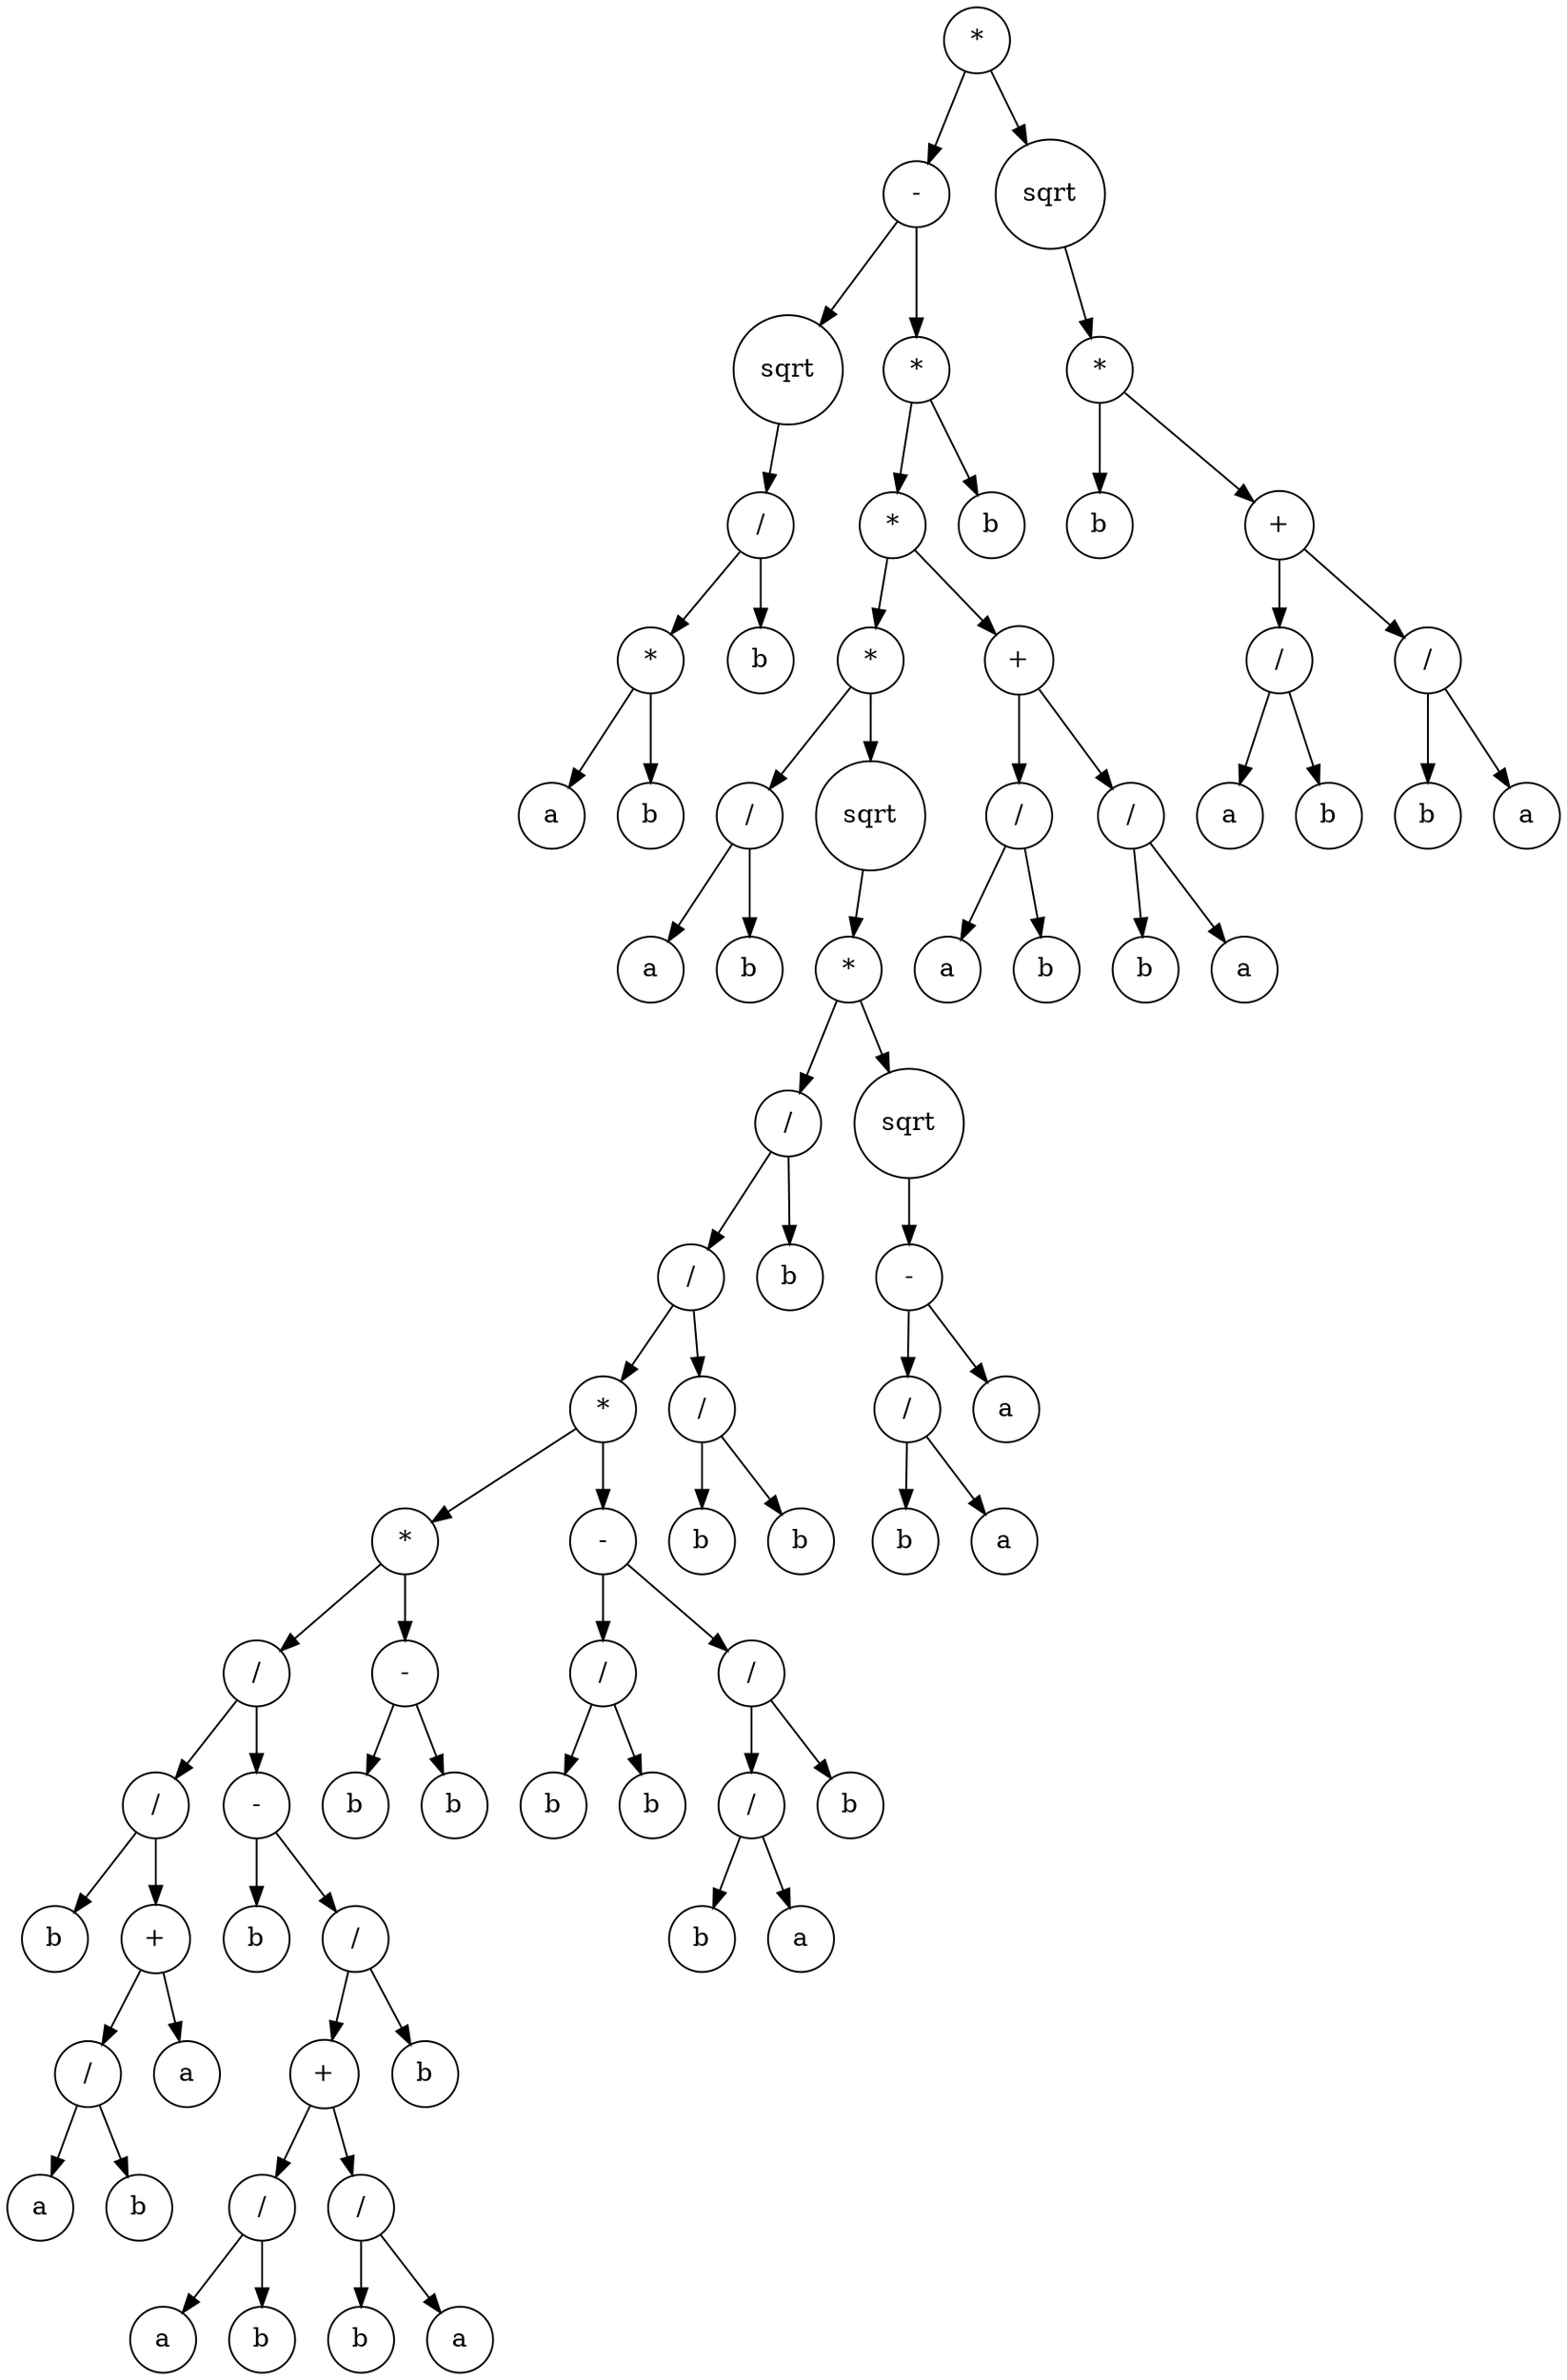 digraph g {
graph [ordering=out];
node [shape=circle];
n[label = "*"];
n0[label = "-"];
n00[label = "sqrt"];
n000[label = "/"];
n0000[label = "*"];
n00000[label = "a"];
n0000 -> n00000;
n00001[label = "b"];
n0000 -> n00001;
n000 -> n0000;
n0001[label = "b"];
n000 -> n0001;
n00 -> n000;
n0 -> n00;
n01[label = "*"];
n010[label = "*"];
n0100[label = "*"];
n01000[label = "/"];
n010000[label = "a"];
n01000 -> n010000;
n010001[label = "b"];
n01000 -> n010001;
n0100 -> n01000;
n01001[label = "sqrt"];
n010010[label = "*"];
n0100100[label = "/"];
n01001000[label = "/"];
n010010000[label = "*"];
n0100100000[label = "*"];
n01001000000[label = "/"];
n010010000000[label = "/"];
n0100100000000[label = "b"];
n010010000000 -> n0100100000000;
n0100100000001[label = "+"];
n01001000000010[label = "/"];
n010010000000100[label = "a"];
n01001000000010 -> n010010000000100;
n010010000000101[label = "b"];
n01001000000010 -> n010010000000101;
n0100100000001 -> n01001000000010;
n01001000000011[label = "a"];
n0100100000001 -> n01001000000011;
n010010000000 -> n0100100000001;
n01001000000 -> n010010000000;
n010010000001[label = "-"];
n0100100000010[label = "b"];
n010010000001 -> n0100100000010;
n0100100000011[label = "/"];
n01001000000110[label = "+"];
n010010000001100[label = "/"];
n0100100000011000[label = "a"];
n010010000001100 -> n0100100000011000;
n0100100000011001[label = "b"];
n010010000001100 -> n0100100000011001;
n01001000000110 -> n010010000001100;
n010010000001101[label = "/"];
n0100100000011010[label = "b"];
n010010000001101 -> n0100100000011010;
n0100100000011011[label = "a"];
n010010000001101 -> n0100100000011011;
n01001000000110 -> n010010000001101;
n0100100000011 -> n01001000000110;
n01001000000111[label = "b"];
n0100100000011 -> n01001000000111;
n010010000001 -> n0100100000011;
n01001000000 -> n010010000001;
n0100100000 -> n01001000000;
n01001000001[label = "-"];
n010010000010[label = "b"];
n01001000001 -> n010010000010;
n010010000011[label = "b"];
n01001000001 -> n010010000011;
n0100100000 -> n01001000001;
n010010000 -> n0100100000;
n0100100001[label = "-"];
n01001000010[label = "/"];
n010010000100[label = "b"];
n01001000010 -> n010010000100;
n010010000101[label = "b"];
n01001000010 -> n010010000101;
n0100100001 -> n01001000010;
n01001000011[label = "/"];
n010010000110[label = "/"];
n0100100001100[label = "b"];
n010010000110 -> n0100100001100;
n0100100001101[label = "a"];
n010010000110 -> n0100100001101;
n01001000011 -> n010010000110;
n010010000111[label = "b"];
n01001000011 -> n010010000111;
n0100100001 -> n01001000011;
n010010000 -> n0100100001;
n01001000 -> n010010000;
n010010001[label = "/"];
n0100100010[label = "b"];
n010010001 -> n0100100010;
n0100100011[label = "b"];
n010010001 -> n0100100011;
n01001000 -> n010010001;
n0100100 -> n01001000;
n01001001[label = "b"];
n0100100 -> n01001001;
n010010 -> n0100100;
n0100101[label = "sqrt"];
n01001010[label = "-"];
n010010100[label = "/"];
n0100101000[label = "b"];
n010010100 -> n0100101000;
n0100101001[label = "a"];
n010010100 -> n0100101001;
n01001010 -> n010010100;
n010010101[label = "a"];
n01001010 -> n010010101;
n0100101 -> n01001010;
n010010 -> n0100101;
n01001 -> n010010;
n0100 -> n01001;
n010 -> n0100;
n0101[label = "+"];
n01010[label = "/"];
n010100[label = "a"];
n01010 -> n010100;
n010101[label = "b"];
n01010 -> n010101;
n0101 -> n01010;
n01011[label = "/"];
n010110[label = "b"];
n01011 -> n010110;
n010111[label = "a"];
n01011 -> n010111;
n0101 -> n01011;
n010 -> n0101;
n01 -> n010;
n011[label = "b"];
n01 -> n011;
n0 -> n01;
n -> n0;
n1[label = "sqrt"];
n10[label = "*"];
n100[label = "b"];
n10 -> n100;
n101[label = "+"];
n1010[label = "/"];
n10100[label = "a"];
n1010 -> n10100;
n10101[label = "b"];
n1010 -> n10101;
n101 -> n1010;
n1011[label = "/"];
n10110[label = "b"];
n1011 -> n10110;
n10111[label = "a"];
n1011 -> n10111;
n101 -> n1011;
n10 -> n101;
n1 -> n10;
n -> n1;
}
